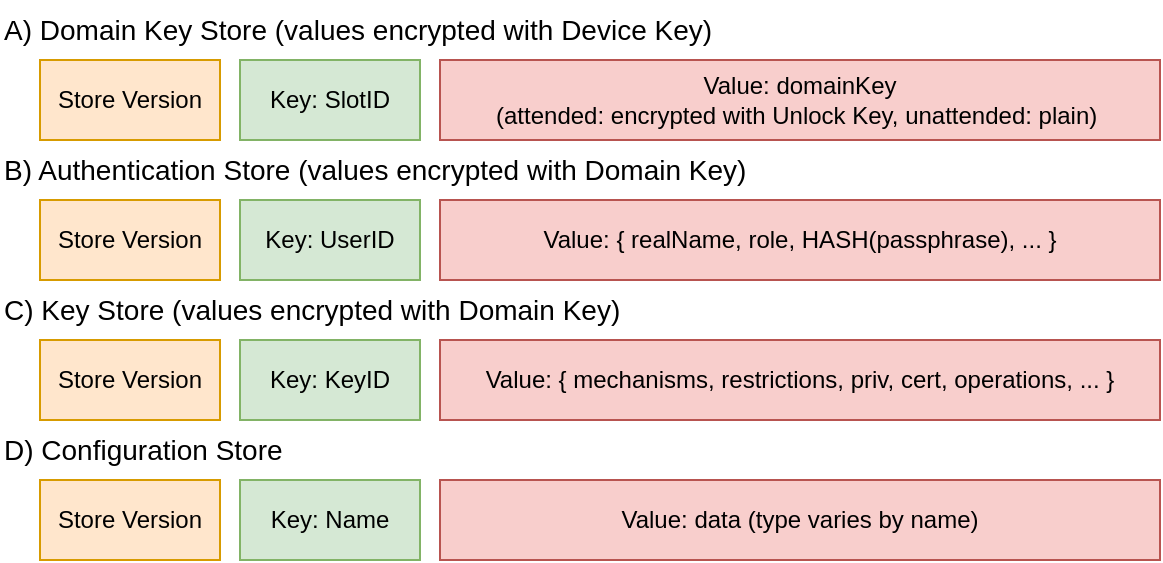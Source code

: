<mxfile version="22.1.2" type="device">
  <diagram name="Seite-1" id="Lucc0Xq7bXYCGMvDPe7m">
    <mxGraphModel dx="928" dy="833" grid="1" gridSize="10" guides="1" tooltips="1" connect="1" arrows="1" fold="1" page="1" pageScale="1" pageWidth="827" pageHeight="1169" math="0" shadow="0">
      <root>
        <mxCell id="0" />
        <mxCell id="1" parent="0" />
        <mxCell id="9NRjc9PGSiauFWdXZ-fw-5" value="" style="group" vertex="1" connectable="0" parent="1">
          <mxGeometry x="50" y="30" width="580" height="70" as="geometry" />
        </mxCell>
        <mxCell id="9NRjc9PGSiauFWdXZ-fw-1" value="Store Version" style="rounded=0;whiteSpace=wrap;html=1;fillColor=#ffe6cc;strokeColor=#d79b00;" vertex="1" parent="9NRjc9PGSiauFWdXZ-fw-5">
          <mxGeometry x="20" y="30" width="90" height="40" as="geometry" />
        </mxCell>
        <mxCell id="9NRjc9PGSiauFWdXZ-fw-2" value="Key: SlotID" style="rounded=0;whiteSpace=wrap;html=1;fillColor=#d5e8d4;strokeColor=#82b366;" vertex="1" parent="9NRjc9PGSiauFWdXZ-fw-5">
          <mxGeometry x="120" y="30" width="90" height="40" as="geometry" />
        </mxCell>
        <mxCell id="9NRjc9PGSiauFWdXZ-fw-3" value="Value: domainKey&lt;br&gt;(attended: encrypted with Unlock Key, unattended: plain)&amp;nbsp;" style="rounded=0;whiteSpace=wrap;html=1;fillColor=#f8cecc;strokeColor=#b85450;" vertex="1" parent="9NRjc9PGSiauFWdXZ-fw-5">
          <mxGeometry x="220" y="30" width="360" height="40" as="geometry" />
        </mxCell>
        <mxCell id="9NRjc9PGSiauFWdXZ-fw-4" value="A) Domain Key Store (values encrypted with Device Key)" style="text;html=1;align=left;verticalAlign=middle;resizable=0;points=[];autosize=1;strokeColor=none;fillColor=none;fontSize=14;" vertex="1" parent="9NRjc9PGSiauFWdXZ-fw-5">
          <mxGeometry width="380" height="30" as="geometry" />
        </mxCell>
        <mxCell id="9NRjc9PGSiauFWdXZ-fw-9" value="" style="group" vertex="1" connectable="0" parent="1">
          <mxGeometry x="50" y="100" width="580" height="70" as="geometry" />
        </mxCell>
        <mxCell id="9NRjc9PGSiauFWdXZ-fw-10" value="Store Version" style="rounded=0;whiteSpace=wrap;html=1;fillColor=#ffe6cc;strokeColor=#d79b00;" vertex="1" parent="9NRjc9PGSiauFWdXZ-fw-9">
          <mxGeometry x="20" y="30" width="90" height="40" as="geometry" />
        </mxCell>
        <mxCell id="9NRjc9PGSiauFWdXZ-fw-11" value="Key: UserID" style="rounded=0;whiteSpace=wrap;html=1;fillColor=#d5e8d4;strokeColor=#82b366;" vertex="1" parent="9NRjc9PGSiauFWdXZ-fw-9">
          <mxGeometry x="120" y="30" width="90" height="40" as="geometry" />
        </mxCell>
        <mxCell id="9NRjc9PGSiauFWdXZ-fw-12" value="Value: { realName, role, HASH(passphrase), ... }" style="rounded=0;whiteSpace=wrap;html=1;fillColor=#f8cecc;strokeColor=#b85450;" vertex="1" parent="9NRjc9PGSiauFWdXZ-fw-9">
          <mxGeometry x="220" y="30" width="360" height="40" as="geometry" />
        </mxCell>
        <mxCell id="9NRjc9PGSiauFWdXZ-fw-13" value="B) Authentication Store (values encrypted with Domain Key)" style="text;html=1;align=left;verticalAlign=middle;resizable=0;points=[];autosize=1;strokeColor=none;fillColor=none;fontSize=14;" vertex="1" parent="9NRjc9PGSiauFWdXZ-fw-9">
          <mxGeometry width="390" height="30" as="geometry" />
        </mxCell>
        <mxCell id="9NRjc9PGSiauFWdXZ-fw-14" value="" style="group" vertex="1" connectable="0" parent="1">
          <mxGeometry x="50" y="170" width="580" height="70" as="geometry" />
        </mxCell>
        <mxCell id="9NRjc9PGSiauFWdXZ-fw-15" value="Store Version" style="rounded=0;whiteSpace=wrap;html=1;fillColor=#ffe6cc;strokeColor=#d79b00;" vertex="1" parent="9NRjc9PGSiauFWdXZ-fw-14">
          <mxGeometry x="20" y="30" width="90" height="40" as="geometry" />
        </mxCell>
        <mxCell id="9NRjc9PGSiauFWdXZ-fw-16" value="Key: KeyID" style="rounded=0;whiteSpace=wrap;html=1;fillColor=#d5e8d4;strokeColor=#82b366;" vertex="1" parent="9NRjc9PGSiauFWdXZ-fw-14">
          <mxGeometry x="120" y="30" width="90" height="40" as="geometry" />
        </mxCell>
        <mxCell id="9NRjc9PGSiauFWdXZ-fw-17" value="Value: { mechanisms, restrictions, priv, cert, operations, ... }" style="rounded=0;whiteSpace=wrap;html=1;fillColor=#f8cecc;strokeColor=#b85450;" vertex="1" parent="9NRjc9PGSiauFWdXZ-fw-14">
          <mxGeometry x="220" y="30" width="360" height="40" as="geometry" />
        </mxCell>
        <mxCell id="9NRjc9PGSiauFWdXZ-fw-18" value="C) Key Store (values encrypted with Domain Key)" style="text;html=1;align=left;verticalAlign=middle;resizable=0;points=[];autosize=1;strokeColor=none;fillColor=none;fontSize=14;" vertex="1" parent="9NRjc9PGSiauFWdXZ-fw-14">
          <mxGeometry width="330" height="30" as="geometry" />
        </mxCell>
        <mxCell id="9NRjc9PGSiauFWdXZ-fw-19" value="" style="group" vertex="1" connectable="0" parent="1">
          <mxGeometry x="50" y="240" width="580" height="70" as="geometry" />
        </mxCell>
        <mxCell id="9NRjc9PGSiauFWdXZ-fw-20" value="Store Version" style="rounded=0;whiteSpace=wrap;html=1;fillColor=#ffe6cc;strokeColor=#d79b00;" vertex="1" parent="9NRjc9PGSiauFWdXZ-fw-19">
          <mxGeometry x="20" y="30" width="90" height="40" as="geometry" />
        </mxCell>
        <mxCell id="9NRjc9PGSiauFWdXZ-fw-21" value="Key: Name" style="rounded=0;whiteSpace=wrap;html=1;fillColor=#d5e8d4;strokeColor=#82b366;" vertex="1" parent="9NRjc9PGSiauFWdXZ-fw-19">
          <mxGeometry x="120" y="30" width="90" height="40" as="geometry" />
        </mxCell>
        <mxCell id="9NRjc9PGSiauFWdXZ-fw-22" value="Value: data (type varies by name)" style="rounded=0;whiteSpace=wrap;html=1;fillColor=#f8cecc;strokeColor=#b85450;" vertex="1" parent="9NRjc9PGSiauFWdXZ-fw-19">
          <mxGeometry x="220" y="30" width="360" height="40" as="geometry" />
        </mxCell>
        <mxCell id="9NRjc9PGSiauFWdXZ-fw-23" value="D) Configuration Store" style="text;html=1;align=left;verticalAlign=middle;resizable=0;points=[];autosize=1;strokeColor=none;fillColor=none;fontSize=14;" vertex="1" parent="9NRjc9PGSiauFWdXZ-fw-19">
          <mxGeometry width="160" height="30" as="geometry" />
        </mxCell>
      </root>
    </mxGraphModel>
  </diagram>
</mxfile>
